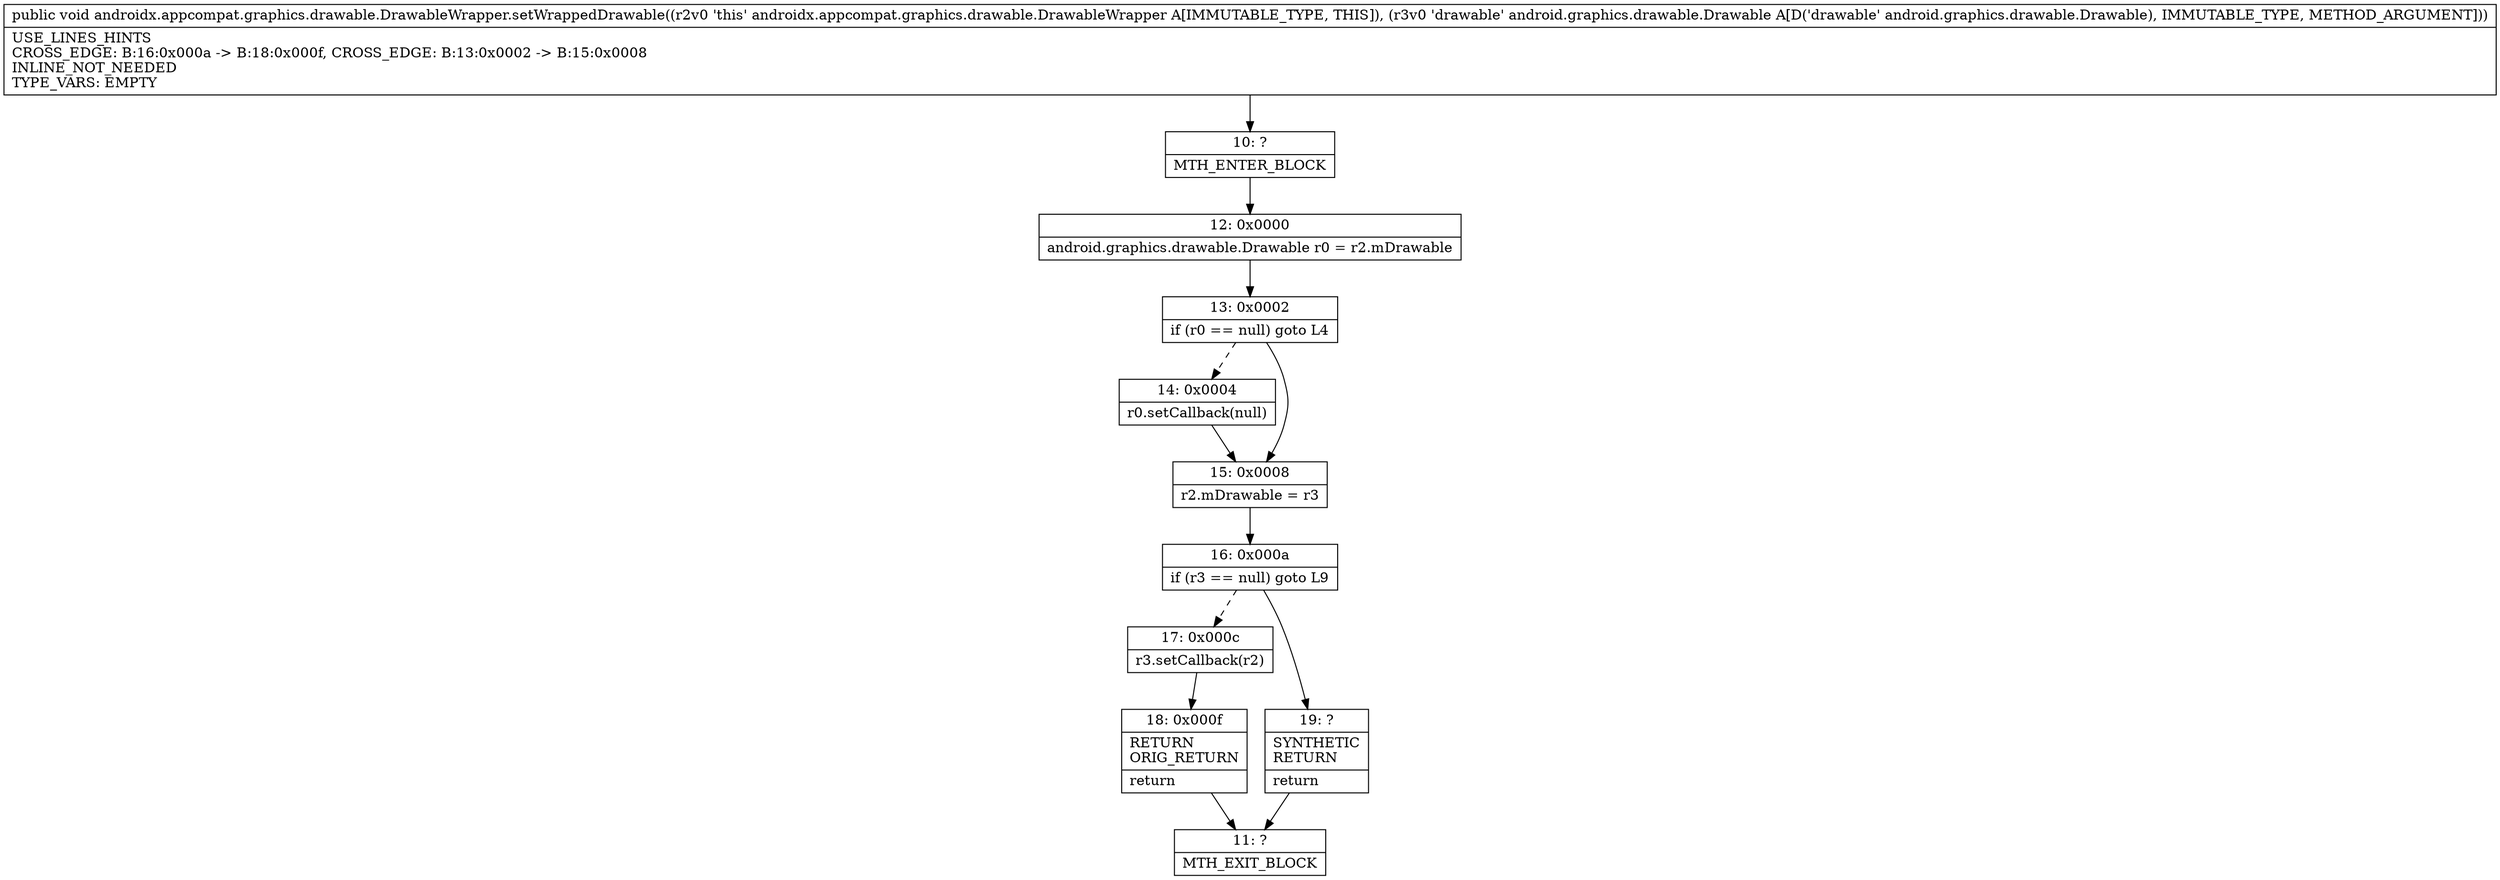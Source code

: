 digraph "CFG forandroidx.appcompat.graphics.drawable.DrawableWrapper.setWrappedDrawable(Landroid\/graphics\/drawable\/Drawable;)V" {
Node_10 [shape=record,label="{10\:\ ?|MTH_ENTER_BLOCK\l}"];
Node_12 [shape=record,label="{12\:\ 0x0000|android.graphics.drawable.Drawable r0 = r2.mDrawable\l}"];
Node_13 [shape=record,label="{13\:\ 0x0002|if (r0 == null) goto L4\l}"];
Node_14 [shape=record,label="{14\:\ 0x0004|r0.setCallback(null)\l}"];
Node_15 [shape=record,label="{15\:\ 0x0008|r2.mDrawable = r3\l}"];
Node_16 [shape=record,label="{16\:\ 0x000a|if (r3 == null) goto L9\l}"];
Node_17 [shape=record,label="{17\:\ 0x000c|r3.setCallback(r2)\l}"];
Node_18 [shape=record,label="{18\:\ 0x000f|RETURN\lORIG_RETURN\l|return\l}"];
Node_11 [shape=record,label="{11\:\ ?|MTH_EXIT_BLOCK\l}"];
Node_19 [shape=record,label="{19\:\ ?|SYNTHETIC\lRETURN\l|return\l}"];
MethodNode[shape=record,label="{public void androidx.appcompat.graphics.drawable.DrawableWrapper.setWrappedDrawable((r2v0 'this' androidx.appcompat.graphics.drawable.DrawableWrapper A[IMMUTABLE_TYPE, THIS]), (r3v0 'drawable' android.graphics.drawable.Drawable A[D('drawable' android.graphics.drawable.Drawable), IMMUTABLE_TYPE, METHOD_ARGUMENT]))  | USE_LINES_HINTS\lCROSS_EDGE: B:16:0x000a \-\> B:18:0x000f, CROSS_EDGE: B:13:0x0002 \-\> B:15:0x0008\lINLINE_NOT_NEEDED\lTYPE_VARS: EMPTY\l}"];
MethodNode -> Node_10;Node_10 -> Node_12;
Node_12 -> Node_13;
Node_13 -> Node_14[style=dashed];
Node_13 -> Node_15;
Node_14 -> Node_15;
Node_15 -> Node_16;
Node_16 -> Node_17[style=dashed];
Node_16 -> Node_19;
Node_17 -> Node_18;
Node_18 -> Node_11;
Node_19 -> Node_11;
}

